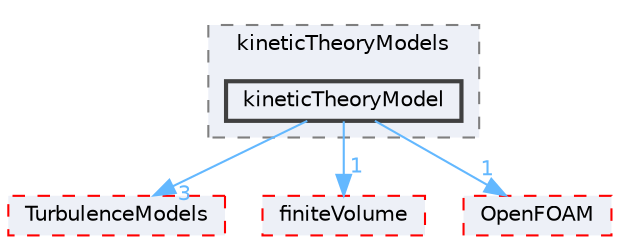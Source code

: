 digraph "src/phaseSystemModels/reactingEuler/twoPhaseCompressibleTurbulenceModels/kineticTheoryModels/kineticTheoryModel"
{
 // LATEX_PDF_SIZE
  bgcolor="transparent";
  edge [fontname=Helvetica,fontsize=10,labelfontname=Helvetica,labelfontsize=10];
  node [fontname=Helvetica,fontsize=10,shape=box,height=0.2,width=0.4];
  compound=true
  subgraph clusterdir_27de9721ba862526687d1c8924bc8448 {
    graph [ bgcolor="#edf0f7", pencolor="grey50", label="kineticTheoryModels", fontname=Helvetica,fontsize=10 style="filled,dashed", URL="dir_27de9721ba862526687d1c8924bc8448.html",tooltip=""]
  dir_412a8943226f61b2ee6e5412831b2981 [label="kineticTheoryModel", fillcolor="#edf0f7", color="grey25", style="filled,bold", URL="dir_412a8943226f61b2ee6e5412831b2981.html",tooltip=""];
  }
  dir_1eda626aeac0f0ad2848c36acaa5d501 [label="TurbulenceModels", fillcolor="#edf0f7", color="red", style="filled,dashed", URL="dir_1eda626aeac0f0ad2848c36acaa5d501.html",tooltip=""];
  dir_9bd15774b555cf7259a6fa18f99fe99b [label="finiteVolume", fillcolor="#edf0f7", color="red", style="filled,dashed", URL="dir_9bd15774b555cf7259a6fa18f99fe99b.html",tooltip=""];
  dir_c5473ff19b20e6ec4dfe5c310b3778a8 [label="OpenFOAM", fillcolor="#edf0f7", color="red", style="filled,dashed", URL="dir_c5473ff19b20e6ec4dfe5c310b3778a8.html",tooltip=""];
  dir_412a8943226f61b2ee6e5412831b2981->dir_1eda626aeac0f0ad2848c36acaa5d501 [headlabel="3", labeldistance=1.5 headhref="dir_002030_004143.html" href="dir_002030_004143.html" color="steelblue1" fontcolor="steelblue1"];
  dir_412a8943226f61b2ee6e5412831b2981->dir_9bd15774b555cf7259a6fa18f99fe99b [headlabel="1", labeldistance=1.5 headhref="dir_002030_001387.html" href="dir_002030_001387.html" color="steelblue1" fontcolor="steelblue1"];
  dir_412a8943226f61b2ee6e5412831b2981->dir_c5473ff19b20e6ec4dfe5c310b3778a8 [headlabel="1", labeldistance=1.5 headhref="dir_002030_002695.html" href="dir_002030_002695.html" color="steelblue1" fontcolor="steelblue1"];
}
